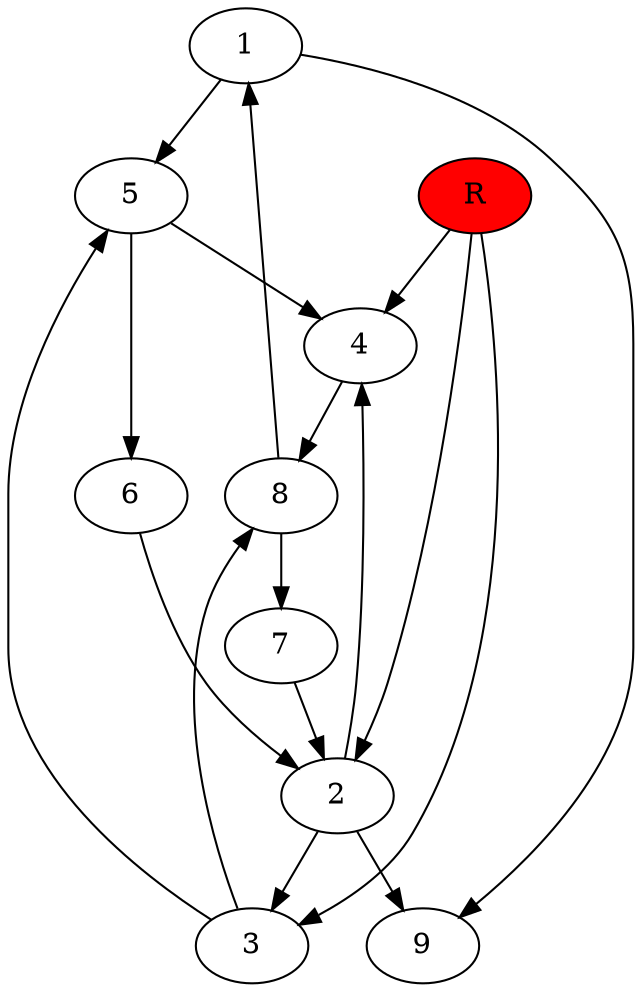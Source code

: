 digraph prb12637 {
	1
	2
	3
	4
	5
	6
	7
	8
	R [fillcolor="#ff0000" style=filled]
	1 -> 5
	1 -> 9
	2 -> 3
	2 -> 4
	2 -> 9
	3 -> 5
	3 -> 8
	4 -> 8
	5 -> 4
	5 -> 6
	6 -> 2
	7 -> 2
	8 -> 1
	8 -> 7
	R -> 2
	R -> 3
	R -> 4
}
